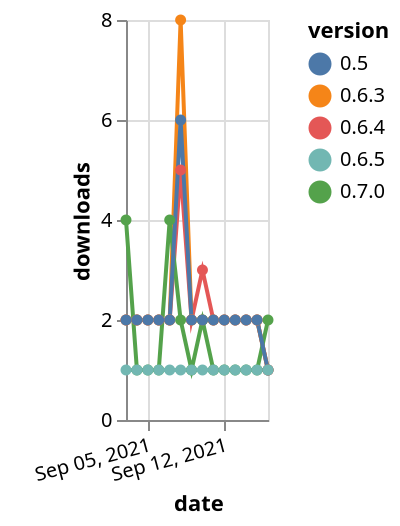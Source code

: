 {"$schema": "https://vega.github.io/schema/vega-lite/v5.json", "description": "A simple bar chart with embedded data.", "data": {"values": [{"date": "2021-09-03", "total": 3103, "delta": 2, "version": "0.6.4"}, {"date": "2021-09-04", "total": 3105, "delta": 2, "version": "0.6.4"}, {"date": "2021-09-05", "total": 3107, "delta": 2, "version": "0.6.4"}, {"date": "2021-09-06", "total": 3109, "delta": 2, "version": "0.6.4"}, {"date": "2021-09-07", "total": 3111, "delta": 2, "version": "0.6.4"}, {"date": "2021-09-08", "total": 3116, "delta": 5, "version": "0.6.4"}, {"date": "2021-09-09", "total": 3118, "delta": 2, "version": "0.6.4"}, {"date": "2021-09-10", "total": 3121, "delta": 3, "version": "0.6.4"}, {"date": "2021-09-11", "total": 3123, "delta": 2, "version": "0.6.4"}, {"date": "2021-09-12", "total": 3125, "delta": 2, "version": "0.6.4"}, {"date": "2021-09-13", "total": 3127, "delta": 2, "version": "0.6.4"}, {"date": "2021-09-14", "total": 3129, "delta": 2, "version": "0.6.4"}, {"date": "2021-09-15", "total": 3131, "delta": 2, "version": "0.6.4"}, {"date": "2021-09-16", "total": 3132, "delta": 1, "version": "0.6.4"}, {"date": "2021-09-03", "total": 3048, "delta": 2, "version": "0.6.3"}, {"date": "2021-09-04", "total": 3050, "delta": 2, "version": "0.6.3"}, {"date": "2021-09-05", "total": 3052, "delta": 2, "version": "0.6.3"}, {"date": "2021-09-06", "total": 3054, "delta": 2, "version": "0.6.3"}, {"date": "2021-09-07", "total": 3056, "delta": 2, "version": "0.6.3"}, {"date": "2021-09-08", "total": 3064, "delta": 8, "version": "0.6.3"}, {"date": "2021-09-09", "total": 3066, "delta": 2, "version": "0.6.3"}, {"date": "2021-09-10", "total": 3068, "delta": 2, "version": "0.6.3"}, {"date": "2021-09-11", "total": 3070, "delta": 2, "version": "0.6.3"}, {"date": "2021-09-12", "total": 3072, "delta": 2, "version": "0.6.3"}, {"date": "2021-09-13", "total": 3074, "delta": 2, "version": "0.6.3"}, {"date": "2021-09-14", "total": 3076, "delta": 2, "version": "0.6.3"}, {"date": "2021-09-15", "total": 3078, "delta": 2, "version": "0.6.3"}, {"date": "2021-09-16", "total": 3079, "delta": 1, "version": "0.6.3"}, {"date": "2021-09-03", "total": 372, "delta": 4, "version": "0.7.0"}, {"date": "2021-09-04", "total": 373, "delta": 1, "version": "0.7.0"}, {"date": "2021-09-05", "total": 374, "delta": 1, "version": "0.7.0"}, {"date": "2021-09-06", "total": 375, "delta": 1, "version": "0.7.0"}, {"date": "2021-09-07", "total": 379, "delta": 4, "version": "0.7.0"}, {"date": "2021-09-08", "total": 381, "delta": 2, "version": "0.7.0"}, {"date": "2021-09-09", "total": 382, "delta": 1, "version": "0.7.0"}, {"date": "2021-09-10", "total": 384, "delta": 2, "version": "0.7.0"}, {"date": "2021-09-11", "total": 385, "delta": 1, "version": "0.7.0"}, {"date": "2021-09-12", "total": 386, "delta": 1, "version": "0.7.0"}, {"date": "2021-09-13", "total": 387, "delta": 1, "version": "0.7.0"}, {"date": "2021-09-14", "total": 388, "delta": 1, "version": "0.7.0"}, {"date": "2021-09-15", "total": 389, "delta": 1, "version": "0.7.0"}, {"date": "2021-09-16", "total": 391, "delta": 2, "version": "0.7.0"}, {"date": "2021-09-03", "total": 4810, "delta": 2, "version": "0.5"}, {"date": "2021-09-04", "total": 4812, "delta": 2, "version": "0.5"}, {"date": "2021-09-05", "total": 4814, "delta": 2, "version": "0.5"}, {"date": "2021-09-06", "total": 4816, "delta": 2, "version": "0.5"}, {"date": "2021-09-07", "total": 4818, "delta": 2, "version": "0.5"}, {"date": "2021-09-08", "total": 4824, "delta": 6, "version": "0.5"}, {"date": "2021-09-09", "total": 4826, "delta": 2, "version": "0.5"}, {"date": "2021-09-10", "total": 4828, "delta": 2, "version": "0.5"}, {"date": "2021-09-11", "total": 4830, "delta": 2, "version": "0.5"}, {"date": "2021-09-12", "total": 4832, "delta": 2, "version": "0.5"}, {"date": "2021-09-13", "total": 4834, "delta": 2, "version": "0.5"}, {"date": "2021-09-14", "total": 4836, "delta": 2, "version": "0.5"}, {"date": "2021-09-15", "total": 4838, "delta": 2, "version": "0.5"}, {"date": "2021-09-16", "total": 4839, "delta": 1, "version": "0.5"}, {"date": "2021-09-03", "total": 208, "delta": 1, "version": "0.6.5"}, {"date": "2021-09-04", "total": 209, "delta": 1, "version": "0.6.5"}, {"date": "2021-09-05", "total": 210, "delta": 1, "version": "0.6.5"}, {"date": "2021-09-06", "total": 211, "delta": 1, "version": "0.6.5"}, {"date": "2021-09-07", "total": 212, "delta": 1, "version": "0.6.5"}, {"date": "2021-09-08", "total": 213, "delta": 1, "version": "0.6.5"}, {"date": "2021-09-09", "total": 214, "delta": 1, "version": "0.6.5"}, {"date": "2021-09-10", "total": 215, "delta": 1, "version": "0.6.5"}, {"date": "2021-09-11", "total": 216, "delta": 1, "version": "0.6.5"}, {"date": "2021-09-12", "total": 217, "delta": 1, "version": "0.6.5"}, {"date": "2021-09-13", "total": 218, "delta": 1, "version": "0.6.5"}, {"date": "2021-09-14", "total": 219, "delta": 1, "version": "0.6.5"}, {"date": "2021-09-15", "total": 220, "delta": 1, "version": "0.6.5"}, {"date": "2021-09-16", "total": 221, "delta": 1, "version": "0.6.5"}]}, "width": "container", "mark": {"type": "line", "point": {"filled": true}}, "encoding": {"x": {"field": "date", "type": "temporal", "timeUnit": "yearmonthdate", "title": "date", "axis": {"labelAngle": -15}}, "y": {"field": "delta", "type": "quantitative", "title": "downloads"}, "color": {"field": "version", "type": "nominal"}, "tooltip": {"field": "delta"}}}